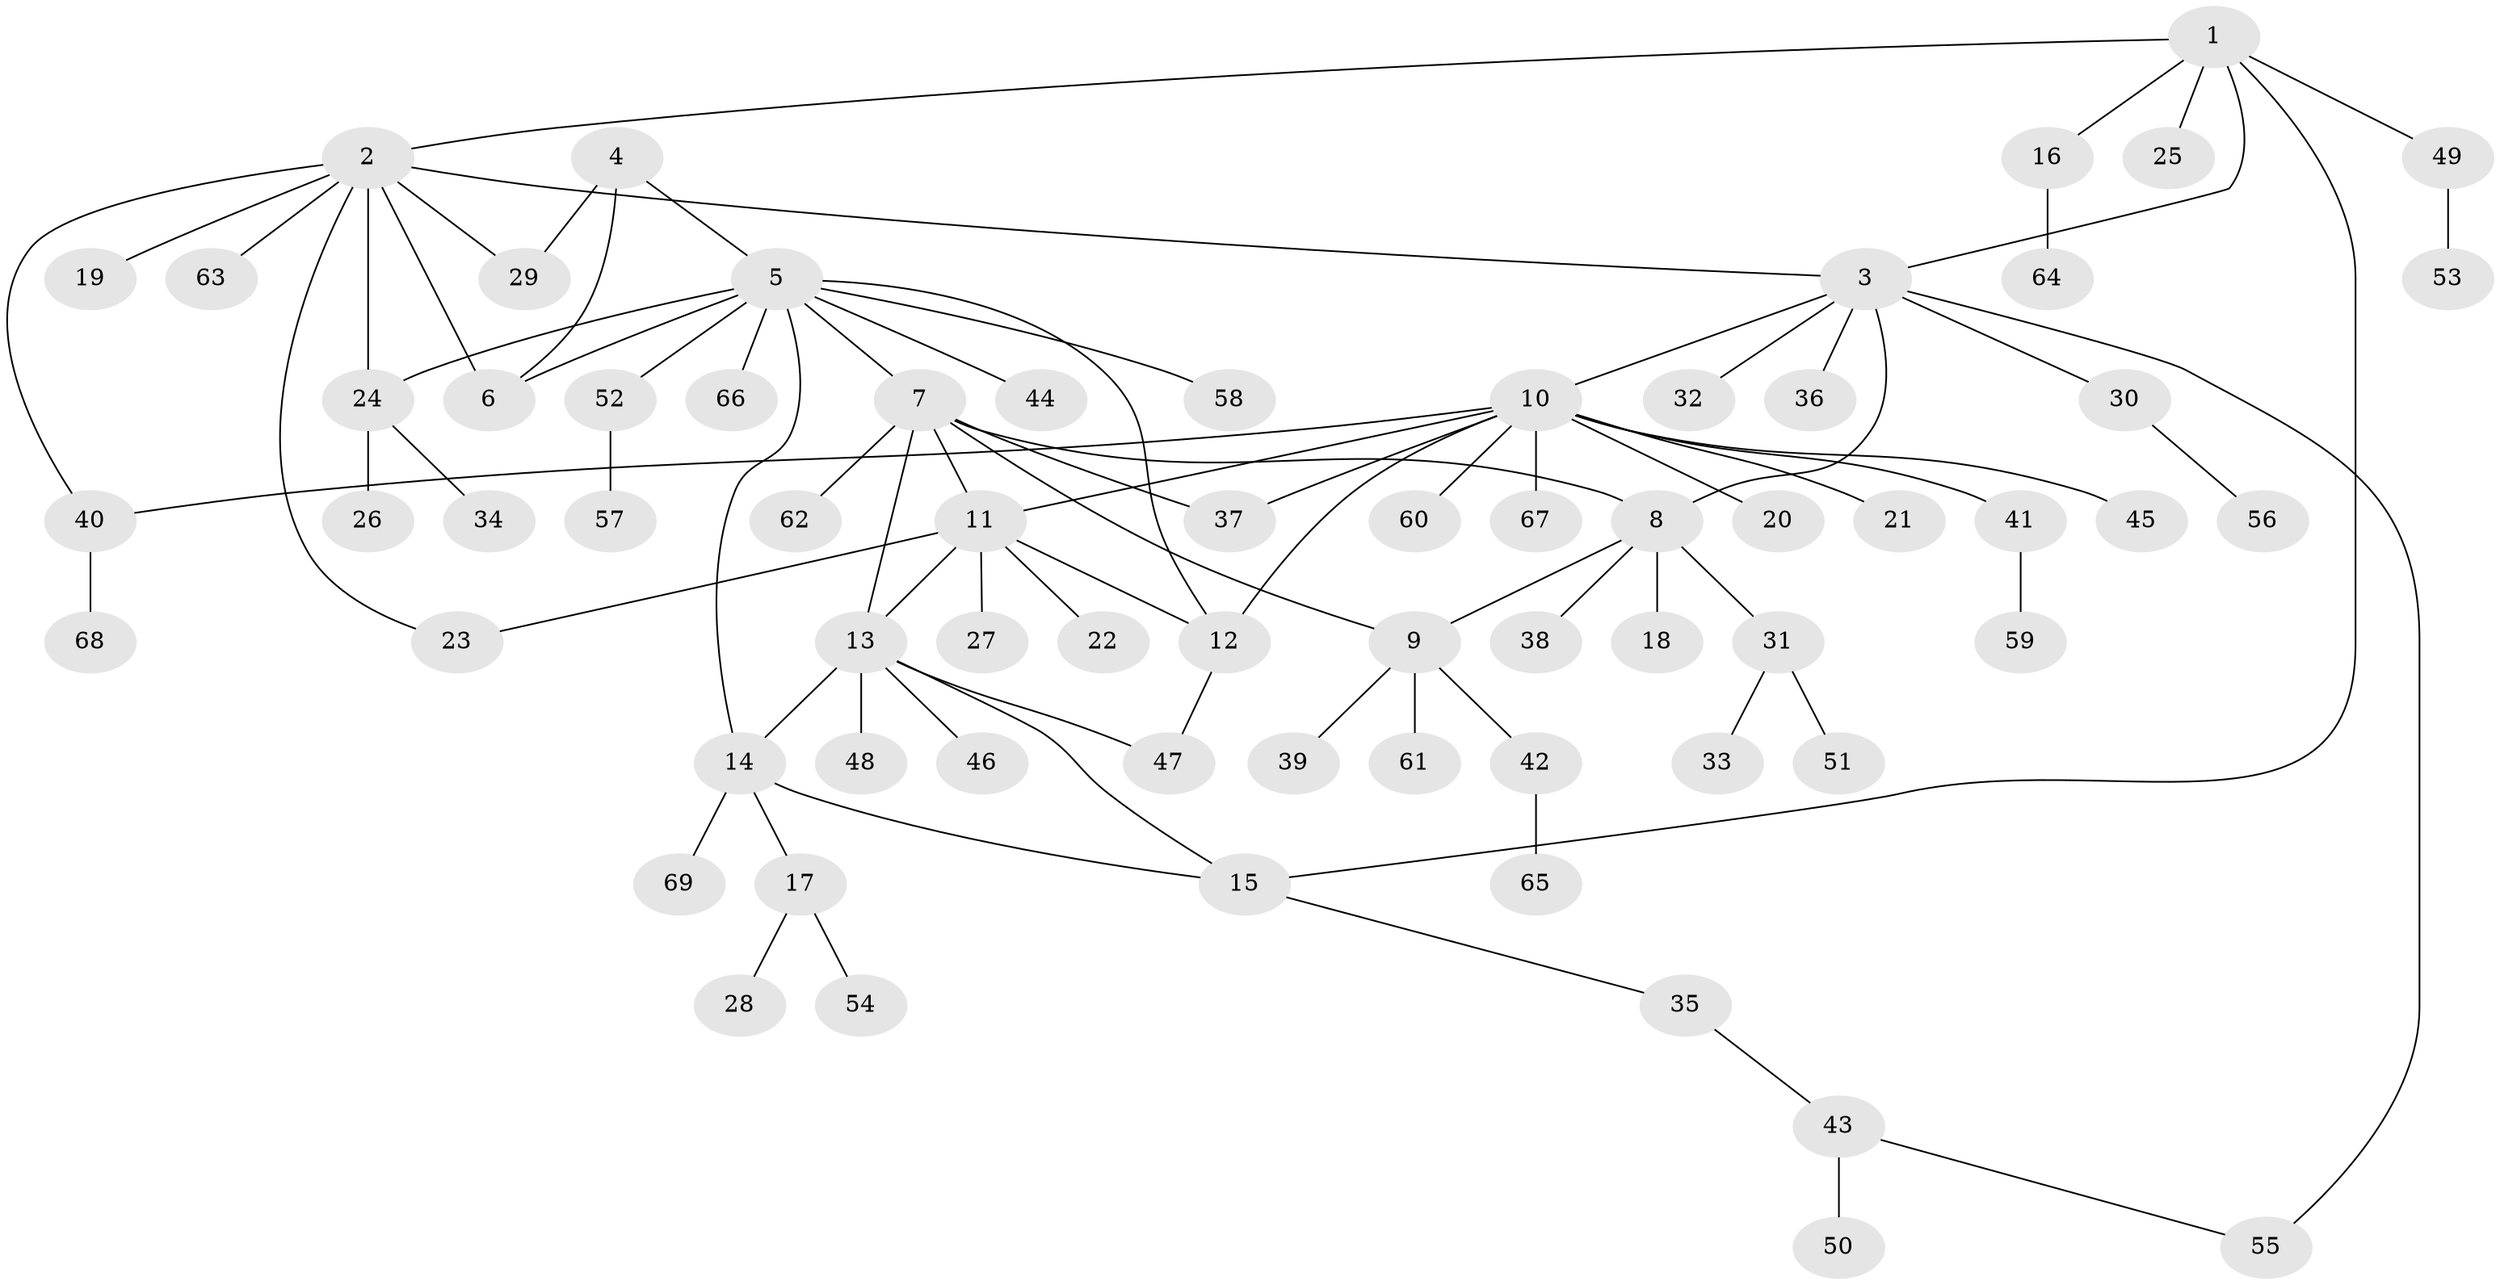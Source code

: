 // Generated by graph-tools (version 1.1) at 2025/26/03/09/25 03:26:36]
// undirected, 69 vertices, 86 edges
graph export_dot {
graph [start="1"]
  node [color=gray90,style=filled];
  1;
  2;
  3;
  4;
  5;
  6;
  7;
  8;
  9;
  10;
  11;
  12;
  13;
  14;
  15;
  16;
  17;
  18;
  19;
  20;
  21;
  22;
  23;
  24;
  25;
  26;
  27;
  28;
  29;
  30;
  31;
  32;
  33;
  34;
  35;
  36;
  37;
  38;
  39;
  40;
  41;
  42;
  43;
  44;
  45;
  46;
  47;
  48;
  49;
  50;
  51;
  52;
  53;
  54;
  55;
  56;
  57;
  58;
  59;
  60;
  61;
  62;
  63;
  64;
  65;
  66;
  67;
  68;
  69;
  1 -- 2;
  1 -- 3;
  1 -- 15;
  1 -- 16;
  1 -- 25;
  1 -- 49;
  2 -- 3;
  2 -- 6;
  2 -- 19;
  2 -- 23;
  2 -- 24;
  2 -- 29;
  2 -- 40;
  2 -- 63;
  3 -- 8;
  3 -- 10;
  3 -- 30;
  3 -- 32;
  3 -- 36;
  3 -- 55;
  4 -- 5;
  4 -- 6;
  4 -- 29;
  5 -- 6;
  5 -- 7;
  5 -- 12;
  5 -- 14;
  5 -- 24;
  5 -- 44;
  5 -- 52;
  5 -- 58;
  5 -- 66;
  7 -- 8;
  7 -- 9;
  7 -- 11;
  7 -- 13;
  7 -- 37;
  7 -- 62;
  8 -- 9;
  8 -- 18;
  8 -- 31;
  8 -- 38;
  9 -- 39;
  9 -- 42;
  9 -- 61;
  10 -- 11;
  10 -- 12;
  10 -- 20;
  10 -- 21;
  10 -- 37;
  10 -- 40;
  10 -- 41;
  10 -- 45;
  10 -- 60;
  10 -- 67;
  11 -- 12;
  11 -- 13;
  11 -- 22;
  11 -- 23;
  11 -- 27;
  12 -- 47;
  13 -- 14;
  13 -- 15;
  13 -- 46;
  13 -- 47;
  13 -- 48;
  14 -- 15;
  14 -- 17;
  14 -- 69;
  15 -- 35;
  16 -- 64;
  17 -- 28;
  17 -- 54;
  24 -- 26;
  24 -- 34;
  30 -- 56;
  31 -- 33;
  31 -- 51;
  35 -- 43;
  40 -- 68;
  41 -- 59;
  42 -- 65;
  43 -- 50;
  43 -- 55;
  49 -- 53;
  52 -- 57;
}
